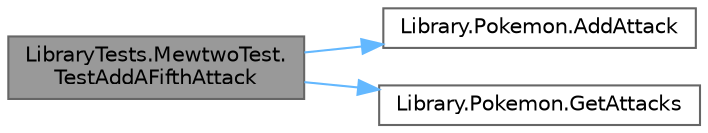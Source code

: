 digraph "LibraryTests.MewtwoTest.TestAddAFifthAttack"
{
 // INTERACTIVE_SVG=YES
 // LATEX_PDF_SIZE
  bgcolor="transparent";
  edge [fontname=Helvetica,fontsize=10,labelfontname=Helvetica,labelfontsize=10];
  node [fontname=Helvetica,fontsize=10,shape=box,height=0.2,width=0.4];
  rankdir="LR";
  Node1 [id="Node000001",label="LibraryTests.MewtwoTest.\lTestAddAFifthAttack",height=0.2,width=0.4,color="gray40", fillcolor="grey60", style="filled", fontcolor="black",tooltip="Test de la limitación de movimientos que tiene Mewtwo."];
  Node1 -> Node2 [id="edge1_Node000001_Node000002",color="steelblue1",style="solid",tooltip=" "];
  Node2 [id="Node000002",label="Library.Pokemon.AddAttack",height=0.2,width=0.4,color="grey40", fillcolor="white", style="filled",URL="$classLibrary_1_1Pokemon.html#afb6abd5fc8418d94dbcad9bdc8820e33",tooltip="Añade un ataque a la lista de ataques del pokemon."];
  Node1 -> Node3 [id="edge2_Node000001_Node000003",color="steelblue1",style="solid",tooltip=" "];
  Node3 [id="Node000003",label="Library.Pokemon.GetAttacks",height=0.2,width=0.4,color="grey40", fillcolor="white", style="filled",URL="$classLibrary_1_1Pokemon.html#a7d75c0e46aae96acbbeee27639f365b4",tooltip="Devuelve la lista de ataques del Pokemon."];
}
